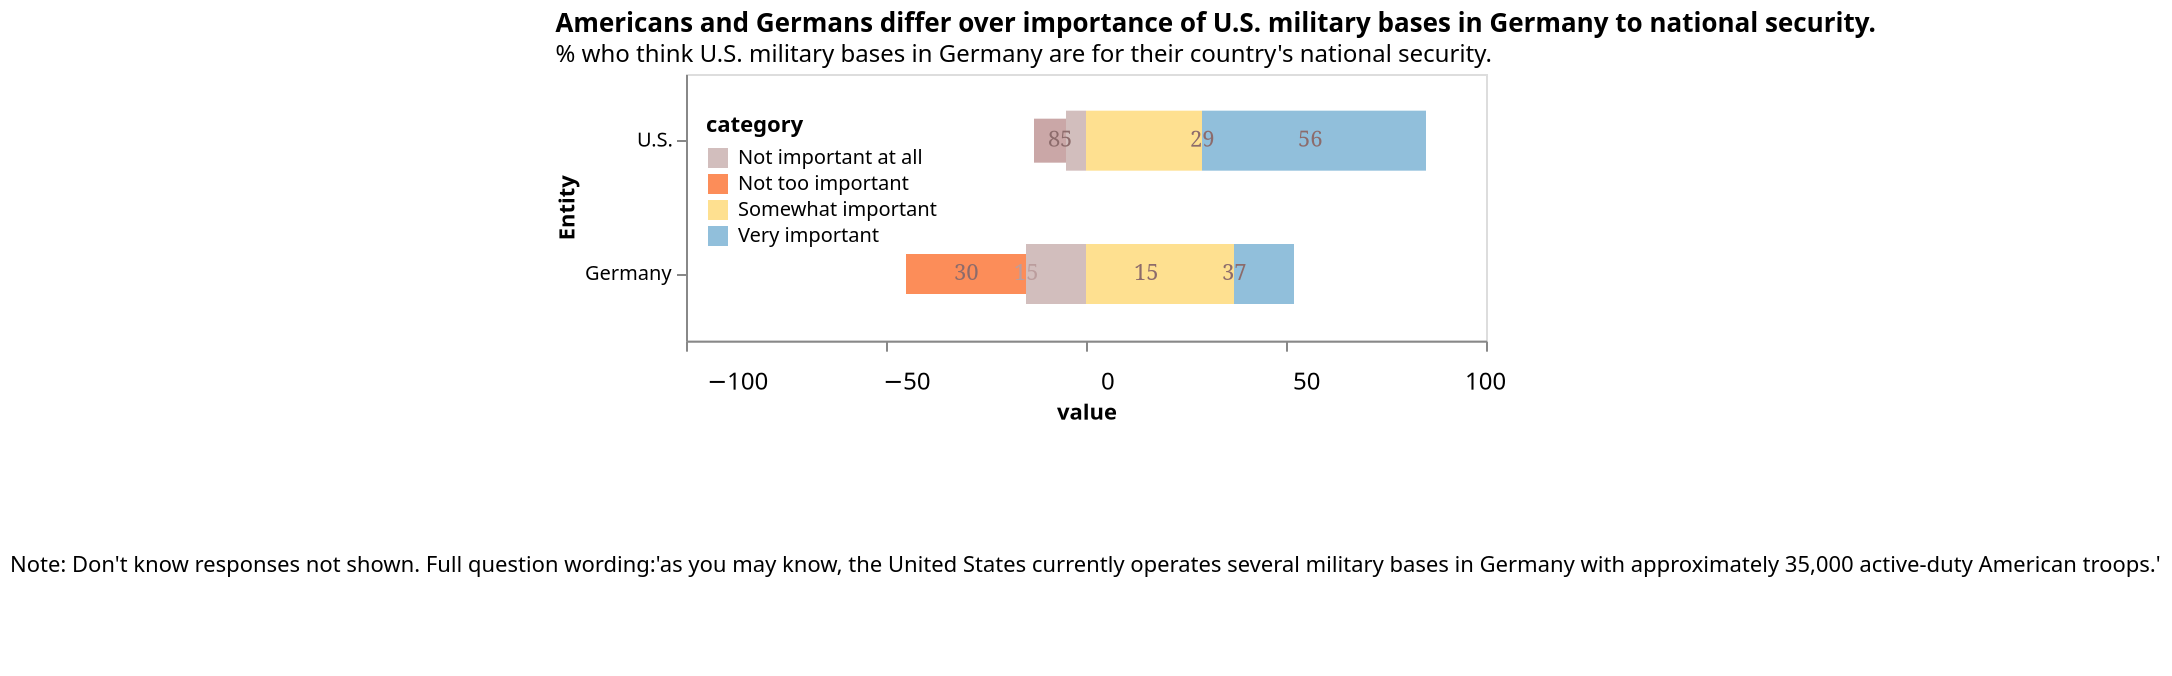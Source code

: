 {
  "$schema": "https://vega.github.io/schema/vega-lite/v5.json",
  "config": {
    "view": {
      "continuousWidth": 400
    }
  },
  "vconcat": [
    {
      "width": 400,
      "height": 133.33333333333334,
      "title": {
        "text": "Americans and Germans differ over importance of U.S. military bases in Germany to national security.",
        "subtitle": "% who think U.S. military bases in Germany are for their country's national security.",
        "anchor": "start"
      },
      "data": {
        "values": [
          {
            "Entity": "Germany",
            "Not important at all": -15,
            "Not too important": -30,
            "Somewhat important": 37,
            "Very important": 15
          },
          {
            "Entity": "U.S.",
            "Not important at all": -5,
            "Not too important": -8,
            "Somewhat important": 29,
            "Very important": 56
          }
        ]
      },
      "transform": [
        {
          "fold": ["Not important at all", "Not too important", "Somewhat important", "Very important"],
          "as": ["category", "value"]
        },
        {
          "calculate": "{'Not important at all': 1, 'Not too important': 2, 'Somewhat important': 3, 'Very important': 4}[datum.category]",
          "as": "order"
        },
        {
          "calculate": "abs(datum.value)",
          "as": "abs_value"
        }
      ],
      "encoding": {
        "x": {
          "field": "value",
          "type": "quantitative",
          "scale": {
            "domain": [-100, 100]
          },
          "axis": {
            "grid": false,
            "tickCount": 5,
            "labelFontSize": 12,
            "labelOffset": 10,
            "labelPadding": 10,
            "labelAngle": 0
          }
        },
        "y": {
          "field": "Entity",
          "type": "ordinal",
          "axis": {
            "grid": false
          },
          "sort": ["U.S.", "Germany"]
        },
        "order": {
          "field": "order",
          "type": "ordinal"
        }
      },
      "layer": [
        {
          "mark": {
            "type": "bar",
            "cornerRadius": 0,
            "width": {
              "band": 1
            },
            "height": {
              "band": 1
            }
          },
          "encoding": {
            "size": {
              "condition": [
                {
                  "test": "datum.Entity === 'Germany' && datum.category === 'Not too important'",
                  "value": 20
                },
                {
                  "test": "datum.Entity === 'U.S.' && datum.category === 'Not too important'",
                  "value": 22
                }
              ],
              "value": 30
            },
            "color": {
              "condition": [
                {
                  "test": "datum.Entity === 'U.S.' && datum.category === 'Not too important'",
                  "value": "#caa7a7"
                }
              ],
              "field": "category",
              "type": "nominal",
              "scale": {
                "domain": ["Not important at all", "Not too important", "Somewhat important", "Very important"],
                "range": ["#d2bebd", "#fc8d59", "#fee090", "#91bfdb"]
              },
              "legend": {
                "legendX": 10,
                "legendY": 20,
                "orient": "none"
              }
            },
            "opacity": {
              "condition": [],
              "value": 1
            }
          }
        },
        {
          "mark": {
            "type": "text",
            "dx": 0,
            "dy": 0,
            "xOffset": 0,
            "yOffset": 0,
            "angle": 0,
            "font": "serif",
            "fontSize": 11,
            "fontStyle": "normal",
            "fontWeight": "normal",
            "limit": 100,
            "opacity": 1
          },
          "encoding": {
            "text": {
              "field": "abs_value",
              "type": "quantitative"
            },
            "y": {
              "field": "Entity",
              "type": "ordinal"
            },
            "x": {
              "field": "value",
              "type": "quantitative"
            },
            "color": {
              "value": "#8c6b6b",
              "condition": [
                {
                  "test": "datum.Entity === 'Germany' && datum.category === 'Not important at all'",
                  "value": "#bb9d9d"
                }
              ]
            }
          }
        }
      ]
    },
    {
      "width": 400,
      "height": 100,
      "data": {
        "values": [
          {
            "text": "Note: Don't know responses not shown. Full question wording:'as you may know, the United States currently operates several military bases in Germany with approximately 35,000 active-duty American troops.'"
          }
        ]
      },
      "mark": {
        "type": "text",
        "align": "center",
        "baseline": "middle"
      },
      "encoding": {
        "text": {
          "field": "text",
          "type": "nominal"
        }
      }
    }
  ],
  "name": "1261"
}
